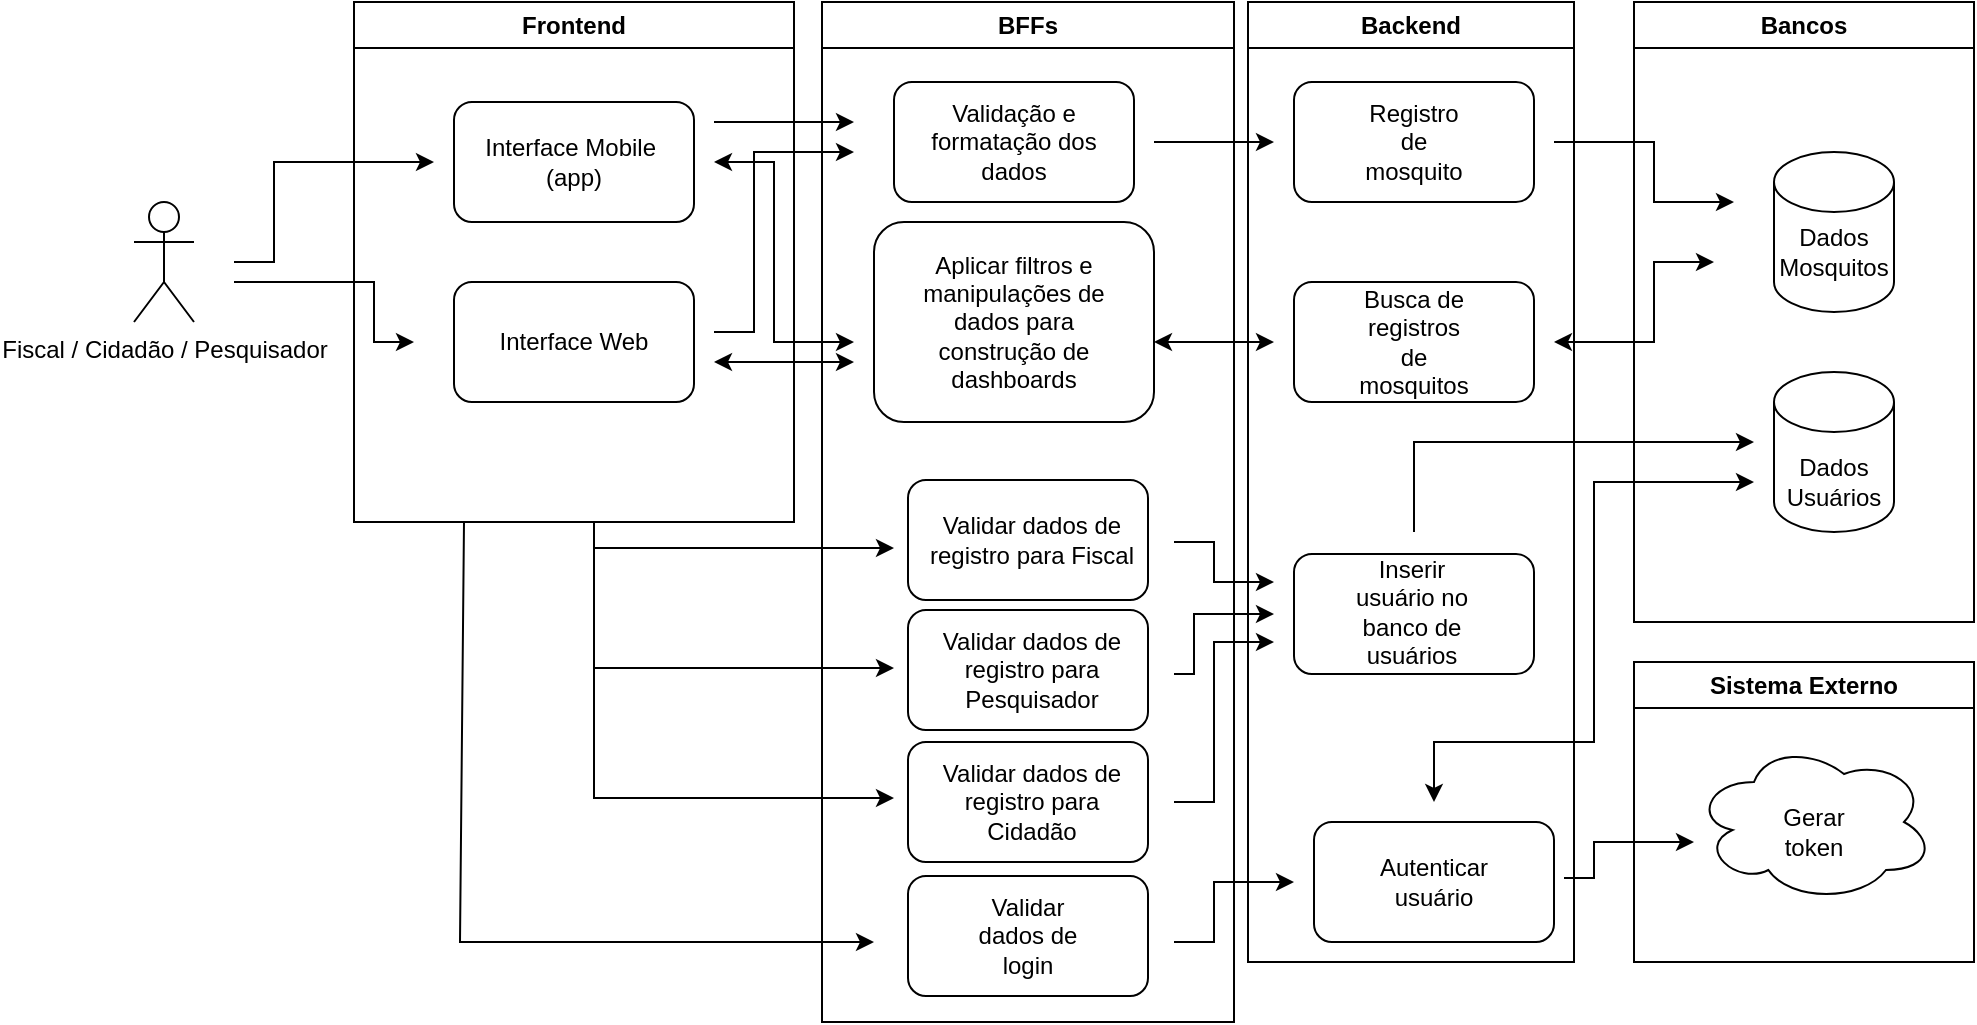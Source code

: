 <mxfile version="27.0.4">
  <diagram name="Página-1" id="t0hOrykavEFBV3Ww9KOO">
    <mxGraphModel dx="1678" dy="874" grid="1" gridSize="10" guides="1" tooltips="1" connect="1" arrows="1" fold="1" page="1" pageScale="1" pageWidth="827" pageHeight="1169" math="0" shadow="0">
      <root>
        <mxCell id="0" />
        <mxCell id="1" parent="0" />
        <mxCell id="T03BukqpaiRdbYDBWtXl-1" value="Fiscal / Cidadão / Pesquisador" style="shape=umlActor;verticalLabelPosition=bottom;verticalAlign=top;html=1;outlineConnect=0;" parent="1" vertex="1">
          <mxGeometry x="70" y="170" width="30" height="60" as="geometry" />
        </mxCell>
        <mxCell id="T03BukqpaiRdbYDBWtXl-2" value="Interface Mobile&amp;nbsp;&lt;div&gt;(app)&lt;/div&gt;" style="rounded=1;whiteSpace=wrap;html=1;" parent="1" vertex="1">
          <mxGeometry x="230" y="120" width="120" height="60" as="geometry" />
        </mxCell>
        <mxCell id="T03BukqpaiRdbYDBWtXl-3" value="Interface Web" style="rounded=1;whiteSpace=wrap;html=1;" parent="1" vertex="1">
          <mxGeometry x="230" y="210" width="120" height="60" as="geometry" />
        </mxCell>
        <mxCell id="T03BukqpaiRdbYDBWtXl-4" value="" style="endArrow=classic;html=1;rounded=0;" parent="1" edge="1">
          <mxGeometry width="50" height="50" relative="1" as="geometry">
            <mxPoint x="120" y="200" as="sourcePoint" />
            <mxPoint x="220" y="150" as="targetPoint" />
            <Array as="points">
              <mxPoint x="140" y="200" />
              <mxPoint x="140" y="150" />
            </Array>
          </mxGeometry>
        </mxCell>
        <mxCell id="T03BukqpaiRdbYDBWtXl-5" value="" style="endArrow=classic;html=1;rounded=0;" parent="1" edge="1">
          <mxGeometry width="50" height="50" relative="1" as="geometry">
            <mxPoint x="120" y="210" as="sourcePoint" />
            <mxPoint x="210" y="240" as="targetPoint" />
            <Array as="points">
              <mxPoint x="190" y="210" />
              <mxPoint x="190" y="240" />
            </Array>
          </mxGeometry>
        </mxCell>
        <mxCell id="T03BukqpaiRdbYDBWtXl-6" value="Frontend" style="swimlane;whiteSpace=wrap;html=1;" parent="1" vertex="1">
          <mxGeometry x="180" y="70" width="220" height="260" as="geometry" />
        </mxCell>
        <mxCell id="T03BukqpaiRdbYDBWtXl-22" value="" style="endArrow=classic;html=1;rounded=0;" parent="T03BukqpaiRdbYDBWtXl-6" edge="1">
          <mxGeometry width="50" height="50" relative="1" as="geometry">
            <mxPoint x="180" y="165" as="sourcePoint" />
            <mxPoint x="250" y="75" as="targetPoint" />
            <Array as="points">
              <mxPoint x="200" y="165" />
              <mxPoint x="200" y="75" />
            </Array>
          </mxGeometry>
        </mxCell>
        <mxCell id="T03BukqpaiRdbYDBWtXl-12" value="" style="rounded=1;whiteSpace=wrap;html=1;" parent="1" vertex="1">
          <mxGeometry x="650" y="110" width="120" height="60" as="geometry" />
        </mxCell>
        <mxCell id="T03BukqpaiRdbYDBWtXl-13" value="Registro de mosquito" style="text;html=1;align=center;verticalAlign=middle;whiteSpace=wrap;rounded=0;" parent="1" vertex="1">
          <mxGeometry x="680" y="125" width="60" height="30" as="geometry" />
        </mxCell>
        <mxCell id="T03BukqpaiRdbYDBWtXl-14" value="" style="rounded=1;whiteSpace=wrap;html=1;" parent="1" vertex="1">
          <mxGeometry x="650" y="210" width="120" height="60" as="geometry" />
        </mxCell>
        <mxCell id="T03BukqpaiRdbYDBWtXl-15" value="&lt;div&gt;Busca de registros de mosquitos&lt;/div&gt;" style="text;html=1;align=center;verticalAlign=middle;whiteSpace=wrap;rounded=0;" parent="1" vertex="1">
          <mxGeometry x="680" y="225" width="60" height="30" as="geometry" />
        </mxCell>
        <mxCell id="T03BukqpaiRdbYDBWtXl-16" value="" style="rounded=1;whiteSpace=wrap;html=1;" parent="1" vertex="1">
          <mxGeometry x="440" y="180" width="140" height="100" as="geometry" />
        </mxCell>
        <mxCell id="T03BukqpaiRdbYDBWtXl-17" value="Aplicar filtros e manipulações de dados para construção de dashboards" style="text;html=1;align=center;verticalAlign=middle;whiteSpace=wrap;rounded=0;" parent="1" vertex="1">
          <mxGeometry x="450" y="190" width="120" height="80" as="geometry" />
        </mxCell>
        <mxCell id="T03BukqpaiRdbYDBWtXl-18" value="Validação e formatação dos dados" style="rounded=1;whiteSpace=wrap;html=1;" parent="1" vertex="1">
          <mxGeometry x="450" y="110" width="120" height="60" as="geometry" />
        </mxCell>
        <mxCell id="T03BukqpaiRdbYDBWtXl-19" value="" style="endArrow=classic;html=1;rounded=0;startArrow=classic;startFill=1;" parent="1" edge="1">
          <mxGeometry width="50" height="50" relative="1" as="geometry">
            <mxPoint x="430" y="250" as="sourcePoint" />
            <mxPoint x="360" y="250" as="targetPoint" />
          </mxGeometry>
        </mxCell>
        <mxCell id="T03BukqpaiRdbYDBWtXl-21" value="" style="endArrow=classic;html=1;rounded=0;startArrow=classic;startFill=1;" parent="1" edge="1">
          <mxGeometry width="50" height="50" relative="1" as="geometry">
            <mxPoint x="640" y="240" as="sourcePoint" />
            <mxPoint x="580" y="240" as="targetPoint" />
          </mxGeometry>
        </mxCell>
        <mxCell id="T03BukqpaiRdbYDBWtXl-23" value="" style="endArrow=classic;html=1;rounded=0;" parent="1" edge="1">
          <mxGeometry width="50" height="50" relative="1" as="geometry">
            <mxPoint x="360" y="130" as="sourcePoint" />
            <mxPoint x="430" y="130" as="targetPoint" />
          </mxGeometry>
        </mxCell>
        <mxCell id="T03BukqpaiRdbYDBWtXl-24" value="" style="endArrow=classic;html=1;rounded=0;" parent="1" edge="1">
          <mxGeometry width="50" height="50" relative="1" as="geometry">
            <mxPoint x="580" y="140" as="sourcePoint" />
            <mxPoint x="640" y="140" as="targetPoint" />
          </mxGeometry>
        </mxCell>
        <mxCell id="T03BukqpaiRdbYDBWtXl-26" value="" style="shape=cylinder3;whiteSpace=wrap;html=1;boundedLbl=1;backgroundOutline=1;size=15;" parent="1" vertex="1">
          <mxGeometry x="890" y="145" width="60" height="80" as="geometry" />
        </mxCell>
        <mxCell id="T03BukqpaiRdbYDBWtXl-29" value="Dados&lt;div&gt;Mosquitos&lt;/div&gt;" style="text;html=1;align=center;verticalAlign=middle;whiteSpace=wrap;rounded=0;" parent="1" vertex="1">
          <mxGeometry x="890" y="180" width="60" height="30" as="geometry" />
        </mxCell>
        <mxCell id="T03BukqpaiRdbYDBWtXl-31" value="" style="endArrow=classic;html=1;rounded=0;" parent="1" edge="1">
          <mxGeometry width="50" height="50" relative="1" as="geometry">
            <mxPoint x="780" y="140" as="sourcePoint" />
            <mxPoint x="870" y="170" as="targetPoint" />
            <Array as="points">
              <mxPoint x="830" y="140" />
              <mxPoint x="830" y="170" />
            </Array>
          </mxGeometry>
        </mxCell>
        <mxCell id="T03BukqpaiRdbYDBWtXl-32" value="" style="endArrow=classic;html=1;rounded=0;startArrow=classic;startFill=1;" parent="1" edge="1">
          <mxGeometry width="50" height="50" relative="1" as="geometry">
            <mxPoint x="860" y="200" as="sourcePoint" />
            <mxPoint x="780" y="240" as="targetPoint" />
            <Array as="points">
              <mxPoint x="830" y="200" />
              <mxPoint x="830" y="240" />
            </Array>
          </mxGeometry>
        </mxCell>
        <mxCell id="T03BukqpaiRdbYDBWtXl-33" value="" style="endArrow=classic;html=1;rounded=0;startArrow=classic;startFill=1;" parent="1" edge="1">
          <mxGeometry width="50" height="50" relative="1" as="geometry">
            <mxPoint x="430" y="240" as="sourcePoint" />
            <mxPoint x="360" y="150" as="targetPoint" />
            <Array as="points">
              <mxPoint x="390" y="240" />
              <mxPoint x="390" y="150" />
            </Array>
          </mxGeometry>
        </mxCell>
        <mxCell id="T03BukqpaiRdbYDBWtXl-37" value="" style="endArrow=classic;html=1;rounded=0;exitX=0.25;exitY=1;exitDx=0;exitDy=0;" parent="1" source="T03BukqpaiRdbYDBWtXl-6" edge="1">
          <mxGeometry width="50" height="50" relative="1" as="geometry">
            <mxPoint x="235.0" y="360" as="sourcePoint" />
            <mxPoint x="440" y="540" as="targetPoint" />
            <Array as="points">
              <mxPoint x="233" y="540" />
              <mxPoint x="338" y="540" />
            </Array>
          </mxGeometry>
        </mxCell>
        <mxCell id="T03BukqpaiRdbYDBWtXl-38" value="" style="shape=cylinder3;whiteSpace=wrap;html=1;boundedLbl=1;backgroundOutline=1;size=15;" parent="1" vertex="1">
          <mxGeometry x="890" y="255" width="60" height="80" as="geometry" />
        </mxCell>
        <mxCell id="T03BukqpaiRdbYDBWtXl-39" value="Dados&lt;div&gt;Usuários&lt;/div&gt;" style="text;html=1;align=center;verticalAlign=middle;whiteSpace=wrap;rounded=0;" parent="1" vertex="1">
          <mxGeometry x="890" y="295" width="60" height="30" as="geometry" />
        </mxCell>
        <mxCell id="T03BukqpaiRdbYDBWtXl-48" value="" style="ellipse;shape=cloud;whiteSpace=wrap;html=1;" parent="1" vertex="1">
          <mxGeometry x="850" y="440" width="120" height="80" as="geometry" />
        </mxCell>
        <mxCell id="T03BukqpaiRdbYDBWtXl-49" value="Gerar token" style="text;html=1;align=center;verticalAlign=middle;whiteSpace=wrap;rounded=0;" parent="1" vertex="1">
          <mxGeometry x="880" y="470" width="60" height="30" as="geometry" />
        </mxCell>
        <mxCell id="T03BukqpaiRdbYDBWtXl-50" value="" style="endArrow=classic;html=1;rounded=0;" parent="1" edge="1">
          <mxGeometry width="50" height="50" relative="1" as="geometry">
            <mxPoint x="785" y="508" as="sourcePoint" />
            <mxPoint x="850" y="490" as="targetPoint" />
            <Array as="points">
              <mxPoint x="800" y="508" />
              <mxPoint x="800" y="490" />
            </Array>
          </mxGeometry>
        </mxCell>
        <mxCell id="T03BukqpaiRdbYDBWtXl-51" value="BFFs" style="swimlane;whiteSpace=wrap;html=1;" parent="1" vertex="1">
          <mxGeometry x="414" y="70" width="206" height="510" as="geometry" />
        </mxCell>
        <mxCell id="T03BukqpaiRdbYDBWtXl-42" value="" style="rounded=1;whiteSpace=wrap;html=1;" parent="T03BukqpaiRdbYDBWtXl-51" vertex="1">
          <mxGeometry x="43" y="437" width="120" height="60" as="geometry" />
        </mxCell>
        <mxCell id="T03BukqpaiRdbYDBWtXl-43" value="Validar dados de login" style="text;html=1;align=center;verticalAlign=middle;whiteSpace=wrap;rounded=0;" parent="T03BukqpaiRdbYDBWtXl-51" vertex="1">
          <mxGeometry x="73" y="452" width="60" height="30" as="geometry" />
        </mxCell>
        <mxCell id="T03BukqpaiRdbYDBWtXl-59" value="" style="rounded=1;whiteSpace=wrap;html=1;" parent="T03BukqpaiRdbYDBWtXl-51" vertex="1">
          <mxGeometry x="43" y="239" width="120" height="60" as="geometry" />
        </mxCell>
        <mxCell id="T03BukqpaiRdbYDBWtXl-60" value="Validar dados de registro para Fiscal" style="text;html=1;align=center;verticalAlign=middle;whiteSpace=wrap;rounded=0;" parent="T03BukqpaiRdbYDBWtXl-51" vertex="1">
          <mxGeometry x="50" y="244" width="110" height="50" as="geometry" />
        </mxCell>
        <mxCell id="T03BukqpaiRdbYDBWtXl-62" value="" style="rounded=1;whiteSpace=wrap;html=1;" parent="T03BukqpaiRdbYDBWtXl-51" vertex="1">
          <mxGeometry x="43" y="304" width="120" height="60" as="geometry" />
        </mxCell>
        <mxCell id="T03BukqpaiRdbYDBWtXl-63" value="Validar dados de registro para Pesquisador" style="text;html=1;align=center;verticalAlign=middle;whiteSpace=wrap;rounded=0;" parent="T03BukqpaiRdbYDBWtXl-51" vertex="1">
          <mxGeometry x="50" y="309" width="110" height="50" as="geometry" />
        </mxCell>
        <mxCell id="T03BukqpaiRdbYDBWtXl-46" value="" style="endArrow=classic;html=1;rounded=0;" parent="T03BukqpaiRdbYDBWtXl-51" edge="1">
          <mxGeometry width="50" height="50" relative="1" as="geometry">
            <mxPoint x="176" y="470" as="sourcePoint" />
            <mxPoint x="236" y="440" as="targetPoint" />
            <Array as="points">
              <mxPoint x="196" y="470" />
              <mxPoint x="196" y="440" />
            </Array>
          </mxGeometry>
        </mxCell>
        <mxCell id="T03BukqpaiRdbYDBWtXl-64" value="" style="rounded=1;whiteSpace=wrap;html=1;" parent="T03BukqpaiRdbYDBWtXl-51" vertex="1">
          <mxGeometry x="43" y="370" width="120" height="60" as="geometry" />
        </mxCell>
        <mxCell id="T03BukqpaiRdbYDBWtXl-65" value="Validar dados de registro para Cidadão" style="text;html=1;align=center;verticalAlign=middle;whiteSpace=wrap;rounded=0;" parent="T03BukqpaiRdbYDBWtXl-51" vertex="1">
          <mxGeometry x="50" y="375" width="110" height="50" as="geometry" />
        </mxCell>
        <mxCell id="T03BukqpaiRdbYDBWtXl-72" value="" style="endArrow=classic;html=1;rounded=0;" parent="T03BukqpaiRdbYDBWtXl-51" edge="1">
          <mxGeometry width="50" height="50" relative="1" as="geometry">
            <mxPoint x="176" y="400" as="sourcePoint" />
            <mxPoint x="226" y="320" as="targetPoint" />
            <Array as="points">
              <mxPoint x="196" y="400" />
              <mxPoint x="196" y="320" />
            </Array>
          </mxGeometry>
        </mxCell>
        <mxCell id="T03BukqpaiRdbYDBWtXl-73" value="" style="endArrow=classic;html=1;rounded=0;" parent="T03BukqpaiRdbYDBWtXl-51" edge="1">
          <mxGeometry width="50" height="50" relative="1" as="geometry">
            <mxPoint x="176" y="270" as="sourcePoint" />
            <mxPoint x="226" y="290" as="targetPoint" />
            <Array as="points">
              <mxPoint x="196" y="270" />
              <mxPoint x="196" y="290" />
            </Array>
          </mxGeometry>
        </mxCell>
        <mxCell id="T03BukqpaiRdbYDBWtXl-52" value="Backend" style="swimlane;whiteSpace=wrap;html=1;" parent="1" vertex="1">
          <mxGeometry x="627" y="70" width="163" height="480" as="geometry" />
        </mxCell>
        <mxCell id="T03BukqpaiRdbYDBWtXl-8" value="" style="rounded=1;whiteSpace=wrap;html=1;" parent="T03BukqpaiRdbYDBWtXl-52" vertex="1">
          <mxGeometry x="33" y="410" width="120" height="60" as="geometry" />
        </mxCell>
        <mxCell id="T03BukqpaiRdbYDBWtXl-9" value="Autenticar usuário" style="text;html=1;align=center;verticalAlign=middle;whiteSpace=wrap;rounded=0;" parent="T03BukqpaiRdbYDBWtXl-52" vertex="1">
          <mxGeometry x="63" y="425" width="60" height="30" as="geometry" />
        </mxCell>
        <mxCell id="T03BukqpaiRdbYDBWtXl-47" value="" style="endArrow=classic;startArrow=classic;html=1;rounded=0;" parent="T03BukqpaiRdbYDBWtXl-52" edge="1">
          <mxGeometry width="50" height="50" relative="1" as="geometry">
            <mxPoint x="93" y="400" as="sourcePoint" />
            <mxPoint x="253" y="240" as="targetPoint" />
            <Array as="points">
              <mxPoint x="93" y="370" />
              <mxPoint x="173" y="370" />
              <mxPoint x="173" y="240" />
            </Array>
          </mxGeometry>
        </mxCell>
        <mxCell id="T03BukqpaiRdbYDBWtXl-69" value="" style="rounded=1;whiteSpace=wrap;html=1;" parent="T03BukqpaiRdbYDBWtXl-52" vertex="1">
          <mxGeometry x="23" y="276" width="120" height="60" as="geometry" />
        </mxCell>
        <mxCell id="T03BukqpaiRdbYDBWtXl-70" value="Inserir usuário no banco de usuários" style="text;html=1;align=center;verticalAlign=middle;whiteSpace=wrap;rounded=0;" parent="T03BukqpaiRdbYDBWtXl-52" vertex="1">
          <mxGeometry x="52" y="290" width="60" height="30" as="geometry" />
        </mxCell>
        <mxCell id="T03BukqpaiRdbYDBWtXl-71" value="" style="endArrow=classic;html=1;rounded=0;" parent="T03BukqpaiRdbYDBWtXl-52" edge="1">
          <mxGeometry width="50" height="50" relative="1" as="geometry">
            <mxPoint x="83" y="265" as="sourcePoint" />
            <mxPoint x="253" y="220" as="targetPoint" />
            <Array as="points">
              <mxPoint x="83" y="220" />
            </Array>
          </mxGeometry>
        </mxCell>
        <mxCell id="T03BukqpaiRdbYDBWtXl-57" value="Bancos" style="swimlane;whiteSpace=wrap;html=1;" parent="1" vertex="1">
          <mxGeometry x="820" y="70" width="170" height="310" as="geometry" />
        </mxCell>
        <mxCell id="T03BukqpaiRdbYDBWtXl-58" value="Sistema Externo" style="swimlane;whiteSpace=wrap;html=1;" parent="1" vertex="1">
          <mxGeometry x="820" y="400" width="170" height="150" as="geometry" />
        </mxCell>
        <mxCell id="T03BukqpaiRdbYDBWtXl-66" value="" style="endArrow=classic;html=1;rounded=0;" parent="1" edge="1">
          <mxGeometry width="50" height="50" relative="1" as="geometry">
            <mxPoint x="300" y="343" as="sourcePoint" />
            <mxPoint x="450" y="403" as="targetPoint" />
            <Array as="points">
              <mxPoint x="300" y="403" />
            </Array>
          </mxGeometry>
        </mxCell>
        <mxCell id="T03BukqpaiRdbYDBWtXl-67" value="" style="endArrow=classic;html=1;rounded=0;" parent="1" edge="1">
          <mxGeometry width="50" height="50" relative="1" as="geometry">
            <mxPoint x="300" y="348" as="sourcePoint" />
            <mxPoint x="450" y="468" as="targetPoint" />
            <Array as="points">
              <mxPoint x="300" y="468" />
            </Array>
          </mxGeometry>
        </mxCell>
        <mxCell id="T03BukqpaiRdbYDBWtXl-68" value="" style="endArrow=classic;html=1;rounded=0;" parent="1" edge="1">
          <mxGeometry width="50" height="50" relative="1" as="geometry">
            <mxPoint x="300" y="330" as="sourcePoint" />
            <mxPoint x="450" y="343" as="targetPoint" />
            <Array as="points">
              <mxPoint x="300" y="343" />
            </Array>
          </mxGeometry>
        </mxCell>
        <mxCell id="T03BukqpaiRdbYDBWtXl-74" value="" style="endArrow=classic;html=1;rounded=0;" parent="1" edge="1">
          <mxGeometry width="50" height="50" relative="1" as="geometry">
            <mxPoint x="590" y="406" as="sourcePoint" />
            <mxPoint x="640" y="376" as="targetPoint" />
            <Array as="points">
              <mxPoint x="600" y="406" />
              <mxPoint x="600" y="376" />
            </Array>
          </mxGeometry>
        </mxCell>
      </root>
    </mxGraphModel>
  </diagram>
</mxfile>
